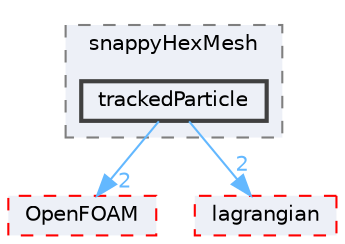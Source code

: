 digraph "src/mesh/snappyHexMesh/trackedParticle"
{
 // LATEX_PDF_SIZE
  bgcolor="transparent";
  edge [fontname=Helvetica,fontsize=10,labelfontname=Helvetica,labelfontsize=10];
  node [fontname=Helvetica,fontsize=10,shape=box,height=0.2,width=0.4];
  compound=true
  subgraph clusterdir_b8488229094ef0b4d530549afea57c74 {
    graph [ bgcolor="#edf0f7", pencolor="grey50", label="snappyHexMesh", fontname=Helvetica,fontsize=10 style="filled,dashed", URL="dir_b8488229094ef0b4d530549afea57c74.html",tooltip=""]
  dir_773d1311006e6c78bbc5f08fed9bc7f3 [label="trackedParticle", fillcolor="#edf0f7", color="grey25", style="filled,bold", URL="dir_773d1311006e6c78bbc5f08fed9bc7f3.html",tooltip=""];
  }
  dir_c5473ff19b20e6ec4dfe5c310b3778a8 [label="OpenFOAM", fillcolor="#edf0f7", color="red", style="filled,dashed", URL="dir_c5473ff19b20e6ec4dfe5c310b3778a8.html",tooltip=""];
  dir_f8c25efc4b6f6a8502a42d5af7554d23 [label="lagrangian", fillcolor="#edf0f7", color="red", style="filled,dashed", URL="dir_f8c25efc4b6f6a8502a42d5af7554d23.html",tooltip=""];
  dir_773d1311006e6c78bbc5f08fed9bc7f3->dir_c5473ff19b20e6ec4dfe5c310b3778a8 [headlabel="2", labeldistance=1.5 headhref="dir_004086_002695.html" href="dir_004086_002695.html" color="steelblue1" fontcolor="steelblue1"];
  dir_773d1311006e6c78bbc5f08fed9bc7f3->dir_f8c25efc4b6f6a8502a42d5af7554d23 [headlabel="2", labeldistance=1.5 headhref="dir_004086_002071.html" href="dir_004086_002071.html" color="steelblue1" fontcolor="steelblue1"];
}

